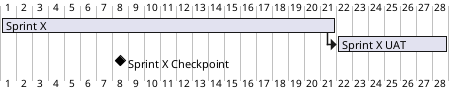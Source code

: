 {
  "sha1": "aqoir7uuvwnmcyli2lwz4g347rlx7w3",
  "insertion": {
    "when": "2024-05-30T20:48:21.934Z",
    "url": "https://forum.plantuml.net/9616/how-to-add-milestone-at-specific-day",
    "user": "plantuml@gmail.com"
  }
}
@startgantt
[Sprint X] lasts 21 days
then [Sprint X UAT] lasts 7 days
[Sprint X Checkpoint] happens 7 days after [Sprint X]'s start
@endgantt
